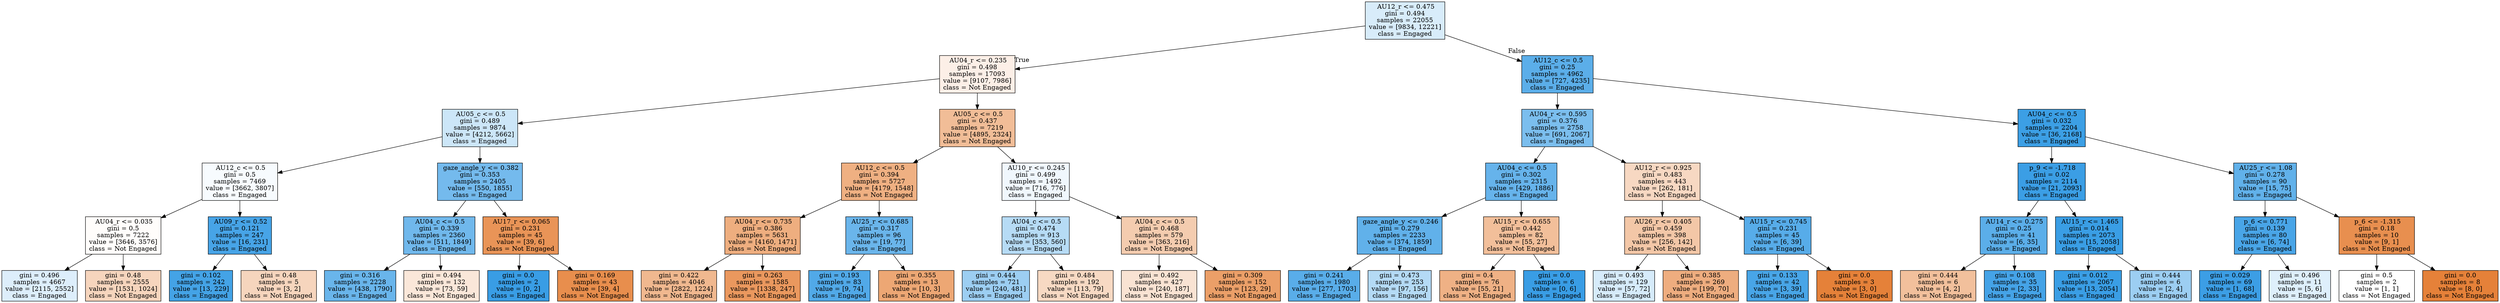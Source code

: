 digraph Tree {
node [shape=box, style="filled", color="black"] ;
0 [label=" AU12_r <= 0.475\ngini = 0.494\nsamples = 22055\nvalue = [9834, 12221]\nclass = Engaged", fillcolor="#d8ecfa"] ;
1 [label=" AU04_r <= 0.235\ngini = 0.498\nsamples = 17093\nvalue = [9107, 7986]\nclass = Not Engaged", fillcolor="#fcefe7"] ;
0 -> 1 [labeldistance=2.5, labelangle=45, headlabel="True"] ;
2 [label=" AU05_c <= 0.5\ngini = 0.489\nsamples = 9874\nvalue = [4212, 5662]\nclass = Engaged", fillcolor="#cce6f8"] ;
1 -> 2 ;
3 [label=" AU12_c <= 0.5\ngini = 0.5\nsamples = 7469\nvalue = [3662, 3807]\nclass = Engaged", fillcolor="#f7fbfe"] ;
2 -> 3 ;
4 [label=" AU04_r <= 0.035\ngini = 0.5\nsamples = 7222\nvalue = [3646, 3576]\nclass = Not Engaged", fillcolor="#fffdfb"] ;
3 -> 4 ;
5 [label="gini = 0.496\nsamples = 4667\nvalue = [2115, 2552]\nclass = Engaged", fillcolor="#ddeefb"] ;
4 -> 5 ;
6 [label="gini = 0.48\nsamples = 2555\nvalue = [1531, 1024]\nclass = Not Engaged", fillcolor="#f6d5bd"] ;
4 -> 6 ;
7 [label=" AU09_r <= 0.52\ngini = 0.121\nsamples = 247\nvalue = [16, 231]\nclass = Engaged", fillcolor="#47a4e7"] ;
3 -> 7 ;
8 [label="gini = 0.102\nsamples = 242\nvalue = [13, 229]\nclass = Engaged", fillcolor="#44a3e6"] ;
7 -> 8 ;
9 [label="gini = 0.48\nsamples = 5\nvalue = [3, 2]\nclass = Not Engaged", fillcolor="#f6d5bd"] ;
7 -> 9 ;
10 [label=" gaze_angle_y <= 0.382\ngini = 0.353\nsamples = 2405\nvalue = [550, 1855]\nclass = Engaged", fillcolor="#74baed"] ;
2 -> 10 ;
11 [label=" AU04_c <= 0.5\ngini = 0.339\nsamples = 2360\nvalue = [511, 1849]\nclass = Engaged", fillcolor="#70b8ec"] ;
10 -> 11 ;
12 [label="gini = 0.316\nsamples = 2228\nvalue = [438, 1790]\nclass = Engaged", fillcolor="#69b5eb"] ;
11 -> 12 ;
13 [label="gini = 0.494\nsamples = 132\nvalue = [73, 59]\nclass = Not Engaged", fillcolor="#fae7d9"] ;
11 -> 13 ;
14 [label=" AU17_r <= 0.065\ngini = 0.231\nsamples = 45\nvalue = [39, 6]\nclass = Not Engaged", fillcolor="#e99457"] ;
10 -> 14 ;
15 [label="gini = 0.0\nsamples = 2\nvalue = [0, 2]\nclass = Engaged", fillcolor="#399de5"] ;
14 -> 15 ;
16 [label="gini = 0.169\nsamples = 43\nvalue = [39, 4]\nclass = Not Engaged", fillcolor="#e88e4d"] ;
14 -> 16 ;
17 [label=" AU05_c <= 0.5\ngini = 0.437\nsamples = 7219\nvalue = [4895, 2324]\nclass = Not Engaged", fillcolor="#f1bd97"] ;
1 -> 17 ;
18 [label=" AU12_c <= 0.5\ngini = 0.394\nsamples = 5727\nvalue = [4179, 1548]\nclass = Not Engaged", fillcolor="#efb082"] ;
17 -> 18 ;
19 [label=" AU04_r <= 0.735\ngini = 0.386\nsamples = 5631\nvalue = [4160, 1471]\nclass = Not Engaged", fillcolor="#eeae7f"] ;
18 -> 19 ;
20 [label="gini = 0.422\nsamples = 4046\nvalue = [2822, 1224]\nclass = Not Engaged", fillcolor="#f0b88f"] ;
19 -> 20 ;
21 [label="gini = 0.263\nsamples = 1585\nvalue = [1338, 247]\nclass = Not Engaged", fillcolor="#ea985e"] ;
19 -> 21 ;
22 [label=" AU25_r <= 0.685\ngini = 0.317\nsamples = 96\nvalue = [19, 77]\nclass = Engaged", fillcolor="#6ab5eb"] ;
18 -> 22 ;
23 [label="gini = 0.193\nsamples = 83\nvalue = [9, 74]\nclass = Engaged", fillcolor="#51a9e8"] ;
22 -> 23 ;
24 [label="gini = 0.355\nsamples = 13\nvalue = [10, 3]\nclass = Not Engaged", fillcolor="#eda774"] ;
22 -> 24 ;
25 [label=" AU10_r <= 0.245\ngini = 0.499\nsamples = 1492\nvalue = [716, 776]\nclass = Engaged", fillcolor="#f0f7fd"] ;
17 -> 25 ;
26 [label=" AU04_c <= 0.5\ngini = 0.474\nsamples = 913\nvalue = [353, 560]\nclass = Engaged", fillcolor="#b6dbf5"] ;
25 -> 26 ;
27 [label="gini = 0.444\nsamples = 721\nvalue = [240, 481]\nclass = Engaged", fillcolor="#9ccef2"] ;
26 -> 27 ;
28 [label="gini = 0.484\nsamples = 192\nvalue = [113, 79]\nclass = Not Engaged", fillcolor="#f7d9c3"] ;
26 -> 28 ;
29 [label=" AU04_c <= 0.5\ngini = 0.468\nsamples = 579\nvalue = [363, 216]\nclass = Not Engaged", fillcolor="#f4ccaf"] ;
25 -> 29 ;
30 [label="gini = 0.492\nsamples = 427\nvalue = [240, 187]\nclass = Not Engaged", fillcolor="#f9e3d3"] ;
29 -> 30 ;
31 [label="gini = 0.309\nsamples = 152\nvalue = [123, 29]\nclass = Not Engaged", fillcolor="#eb9f68"] ;
29 -> 31 ;
32 [label=" AU12_c <= 0.5\ngini = 0.25\nsamples = 4962\nvalue = [727, 4235]\nclass = Engaged", fillcolor="#5baee9"] ;
0 -> 32 [labeldistance=2.5, labelangle=-45, headlabel="False"] ;
33 [label=" AU04_r <= 0.595\ngini = 0.376\nsamples = 2758\nvalue = [691, 2067]\nclass = Engaged", fillcolor="#7bbeee"] ;
32 -> 33 ;
34 [label=" AU04_c <= 0.5\ngini = 0.302\nsamples = 2315\nvalue = [429, 1886]\nclass = Engaged", fillcolor="#66b3eb"] ;
33 -> 34 ;
35 [label=" gaze_angle_y <= 0.246\ngini = 0.279\nsamples = 2233\nvalue = [374, 1859]\nclass = Engaged", fillcolor="#61b1ea"] ;
34 -> 35 ;
36 [label="gini = 0.241\nsamples = 1980\nvalue = [277, 1703]\nclass = Engaged", fillcolor="#59ade9"] ;
35 -> 36 ;
37 [label="gini = 0.473\nsamples = 253\nvalue = [97, 156]\nclass = Engaged", fillcolor="#b4daf5"] ;
35 -> 37 ;
38 [label=" AU15_r <= 0.655\ngini = 0.442\nsamples = 82\nvalue = [55, 27]\nclass = Not Engaged", fillcolor="#f2bf9a"] ;
34 -> 38 ;
39 [label="gini = 0.4\nsamples = 76\nvalue = [55, 21]\nclass = Not Engaged", fillcolor="#efb185"] ;
38 -> 39 ;
40 [label="gini = 0.0\nsamples = 6\nvalue = [0, 6]\nclass = Engaged", fillcolor="#399de5"] ;
38 -> 40 ;
41 [label=" AU12_r <= 0.925\ngini = 0.483\nsamples = 443\nvalue = [262, 181]\nclass = Not Engaged", fillcolor="#f7d8c2"] ;
33 -> 41 ;
42 [label=" AU26_r <= 0.405\ngini = 0.459\nsamples = 398\nvalue = [256, 142]\nclass = Not Engaged", fillcolor="#f3c7a7"] ;
41 -> 42 ;
43 [label="gini = 0.493\nsamples = 129\nvalue = [57, 72]\nclass = Engaged", fillcolor="#d6ebfa"] ;
42 -> 43 ;
44 [label="gini = 0.385\nsamples = 269\nvalue = [199, 70]\nclass = Not Engaged", fillcolor="#eead7f"] ;
42 -> 44 ;
45 [label=" AU15_r <= 0.745\ngini = 0.231\nsamples = 45\nvalue = [6, 39]\nclass = Engaged", fillcolor="#57ace9"] ;
41 -> 45 ;
46 [label="gini = 0.133\nsamples = 42\nvalue = [3, 39]\nclass = Engaged", fillcolor="#48a5e7"] ;
45 -> 46 ;
47 [label="gini = 0.0\nsamples = 3\nvalue = [3, 0]\nclass = Not Engaged", fillcolor="#e58139"] ;
45 -> 47 ;
48 [label=" AU04_c <= 0.5\ngini = 0.032\nsamples = 2204\nvalue = [36, 2168]\nclass = Engaged", fillcolor="#3c9fe5"] ;
32 -> 48 ;
49 [label=" p_9 <= -1.718\ngini = 0.02\nsamples = 2114\nvalue = [21, 2093]\nclass = Engaged", fillcolor="#3b9ee5"] ;
48 -> 49 ;
50 [label=" AU14_r <= 0.275\ngini = 0.25\nsamples = 41\nvalue = [6, 35]\nclass = Engaged", fillcolor="#5baee9"] ;
49 -> 50 ;
51 [label="gini = 0.444\nsamples = 6\nvalue = [4, 2]\nclass = Not Engaged", fillcolor="#f2c09c"] ;
50 -> 51 ;
52 [label="gini = 0.108\nsamples = 35\nvalue = [2, 33]\nclass = Engaged", fillcolor="#45a3e7"] ;
50 -> 52 ;
53 [label=" AU15_r <= 1.465\ngini = 0.014\nsamples = 2073\nvalue = [15, 2058]\nclass = Engaged", fillcolor="#3a9ee5"] ;
49 -> 53 ;
54 [label="gini = 0.012\nsamples = 2067\nvalue = [13, 2054]\nclass = Engaged", fillcolor="#3a9ee5"] ;
53 -> 54 ;
55 [label="gini = 0.444\nsamples = 6\nvalue = [2, 4]\nclass = Engaged", fillcolor="#9ccef2"] ;
53 -> 55 ;
56 [label=" AU25_r <= 1.08\ngini = 0.278\nsamples = 90\nvalue = [15, 75]\nclass = Engaged", fillcolor="#61b1ea"] ;
48 -> 56 ;
57 [label=" p_6 <= 0.771\ngini = 0.139\nsamples = 80\nvalue = [6, 74]\nclass = Engaged", fillcolor="#49a5e7"] ;
56 -> 57 ;
58 [label="gini = 0.029\nsamples = 69\nvalue = [1, 68]\nclass = Engaged", fillcolor="#3c9ee5"] ;
57 -> 58 ;
59 [label="gini = 0.496\nsamples = 11\nvalue = [5, 6]\nclass = Engaged", fillcolor="#deeffb"] ;
57 -> 59 ;
60 [label=" p_6 <= -1.315\ngini = 0.18\nsamples = 10\nvalue = [9, 1]\nclass = Not Engaged", fillcolor="#e88f4f"] ;
56 -> 60 ;
61 [label="gini = 0.5\nsamples = 2\nvalue = [1, 1]\nclass = Not Engaged", fillcolor="#ffffff"] ;
60 -> 61 ;
62 [label="gini = 0.0\nsamples = 8\nvalue = [8, 0]\nclass = Not Engaged", fillcolor="#e58139"] ;
60 -> 62 ;
}